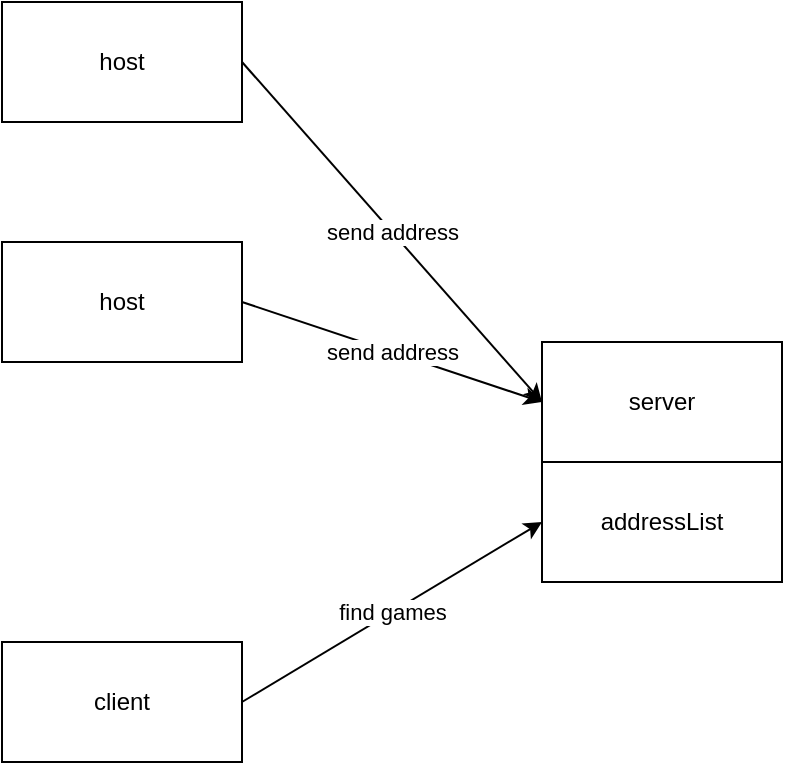 <mxfile version="15.8.7" type="device"><diagram id="494a9ORAvYBxB6JviOCp" name="Page-1"><mxGraphModel dx="1342" dy="905" grid="1" gridSize="10" guides="1" tooltips="1" connect="1" arrows="1" fold="1" page="1" pageScale="1" pageWidth="850" pageHeight="1100" math="0" shadow="0"><root><mxCell id="0"/><mxCell id="1" parent="0"/><mxCell id="sO0LCr6pD_MGaQjJH361-1" value="server" style="rounded=0;whiteSpace=wrap;html=1;" vertex="1" parent="1"><mxGeometry x="470" y="290" width="120" height="60" as="geometry"/></mxCell><mxCell id="sO0LCr6pD_MGaQjJH361-2" value="host" style="rounded=0;whiteSpace=wrap;html=1;" vertex="1" parent="1"><mxGeometry x="200" y="120" width="120" height="60" as="geometry"/></mxCell><mxCell id="sO0LCr6pD_MGaQjJH361-3" value="send address" style="endArrow=classic;html=1;rounded=0;exitX=1;exitY=0.5;exitDx=0;exitDy=0;entryX=0;entryY=0.5;entryDx=0;entryDy=0;" edge="1" parent="1" source="sO0LCr6pD_MGaQjJH361-2" target="sO0LCr6pD_MGaQjJH361-1"><mxGeometry width="50" height="50" relative="1" as="geometry"><mxPoint x="400" y="490" as="sourcePoint"/><mxPoint x="450" y="440" as="targetPoint"/></mxGeometry></mxCell><mxCell id="sO0LCr6pD_MGaQjJH361-4" value="addressList" style="rounded=0;whiteSpace=wrap;html=1;" vertex="1" parent="1"><mxGeometry x="470" y="350" width="120" height="60" as="geometry"/></mxCell><mxCell id="sO0LCr6pD_MGaQjJH361-5" value="host" style="rounded=0;whiteSpace=wrap;html=1;" vertex="1" parent="1"><mxGeometry x="200" y="240" width="120" height="60" as="geometry"/></mxCell><mxCell id="sO0LCr6pD_MGaQjJH361-6" value="send address" style="endArrow=classic;html=1;rounded=0;exitX=1;exitY=0.5;exitDx=0;exitDy=0;entryX=0;entryY=0.5;entryDx=0;entryDy=0;" edge="1" parent="1" source="sO0LCr6pD_MGaQjJH361-5" target="sO0LCr6pD_MGaQjJH361-1"><mxGeometry width="50" height="50" relative="1" as="geometry"><mxPoint x="400" y="490" as="sourcePoint"/><mxPoint x="450" y="440" as="targetPoint"/></mxGeometry></mxCell><mxCell id="sO0LCr6pD_MGaQjJH361-7" value="client" style="rounded=0;whiteSpace=wrap;html=1;" vertex="1" parent="1"><mxGeometry x="200" y="440" width="120" height="60" as="geometry"/></mxCell><mxCell id="sO0LCr6pD_MGaQjJH361-8" value="find games" style="endArrow=classic;html=1;rounded=0;exitX=1;exitY=0.5;exitDx=0;exitDy=0;entryX=0;entryY=0.5;entryDx=0;entryDy=0;" edge="1" parent="1" source="sO0LCr6pD_MGaQjJH361-7" target="sO0LCr6pD_MGaQjJH361-4"><mxGeometry width="50" height="50" relative="1" as="geometry"><mxPoint x="400" y="490" as="sourcePoint"/><mxPoint x="450" y="440" as="targetPoint"/></mxGeometry></mxCell></root></mxGraphModel></diagram></mxfile>